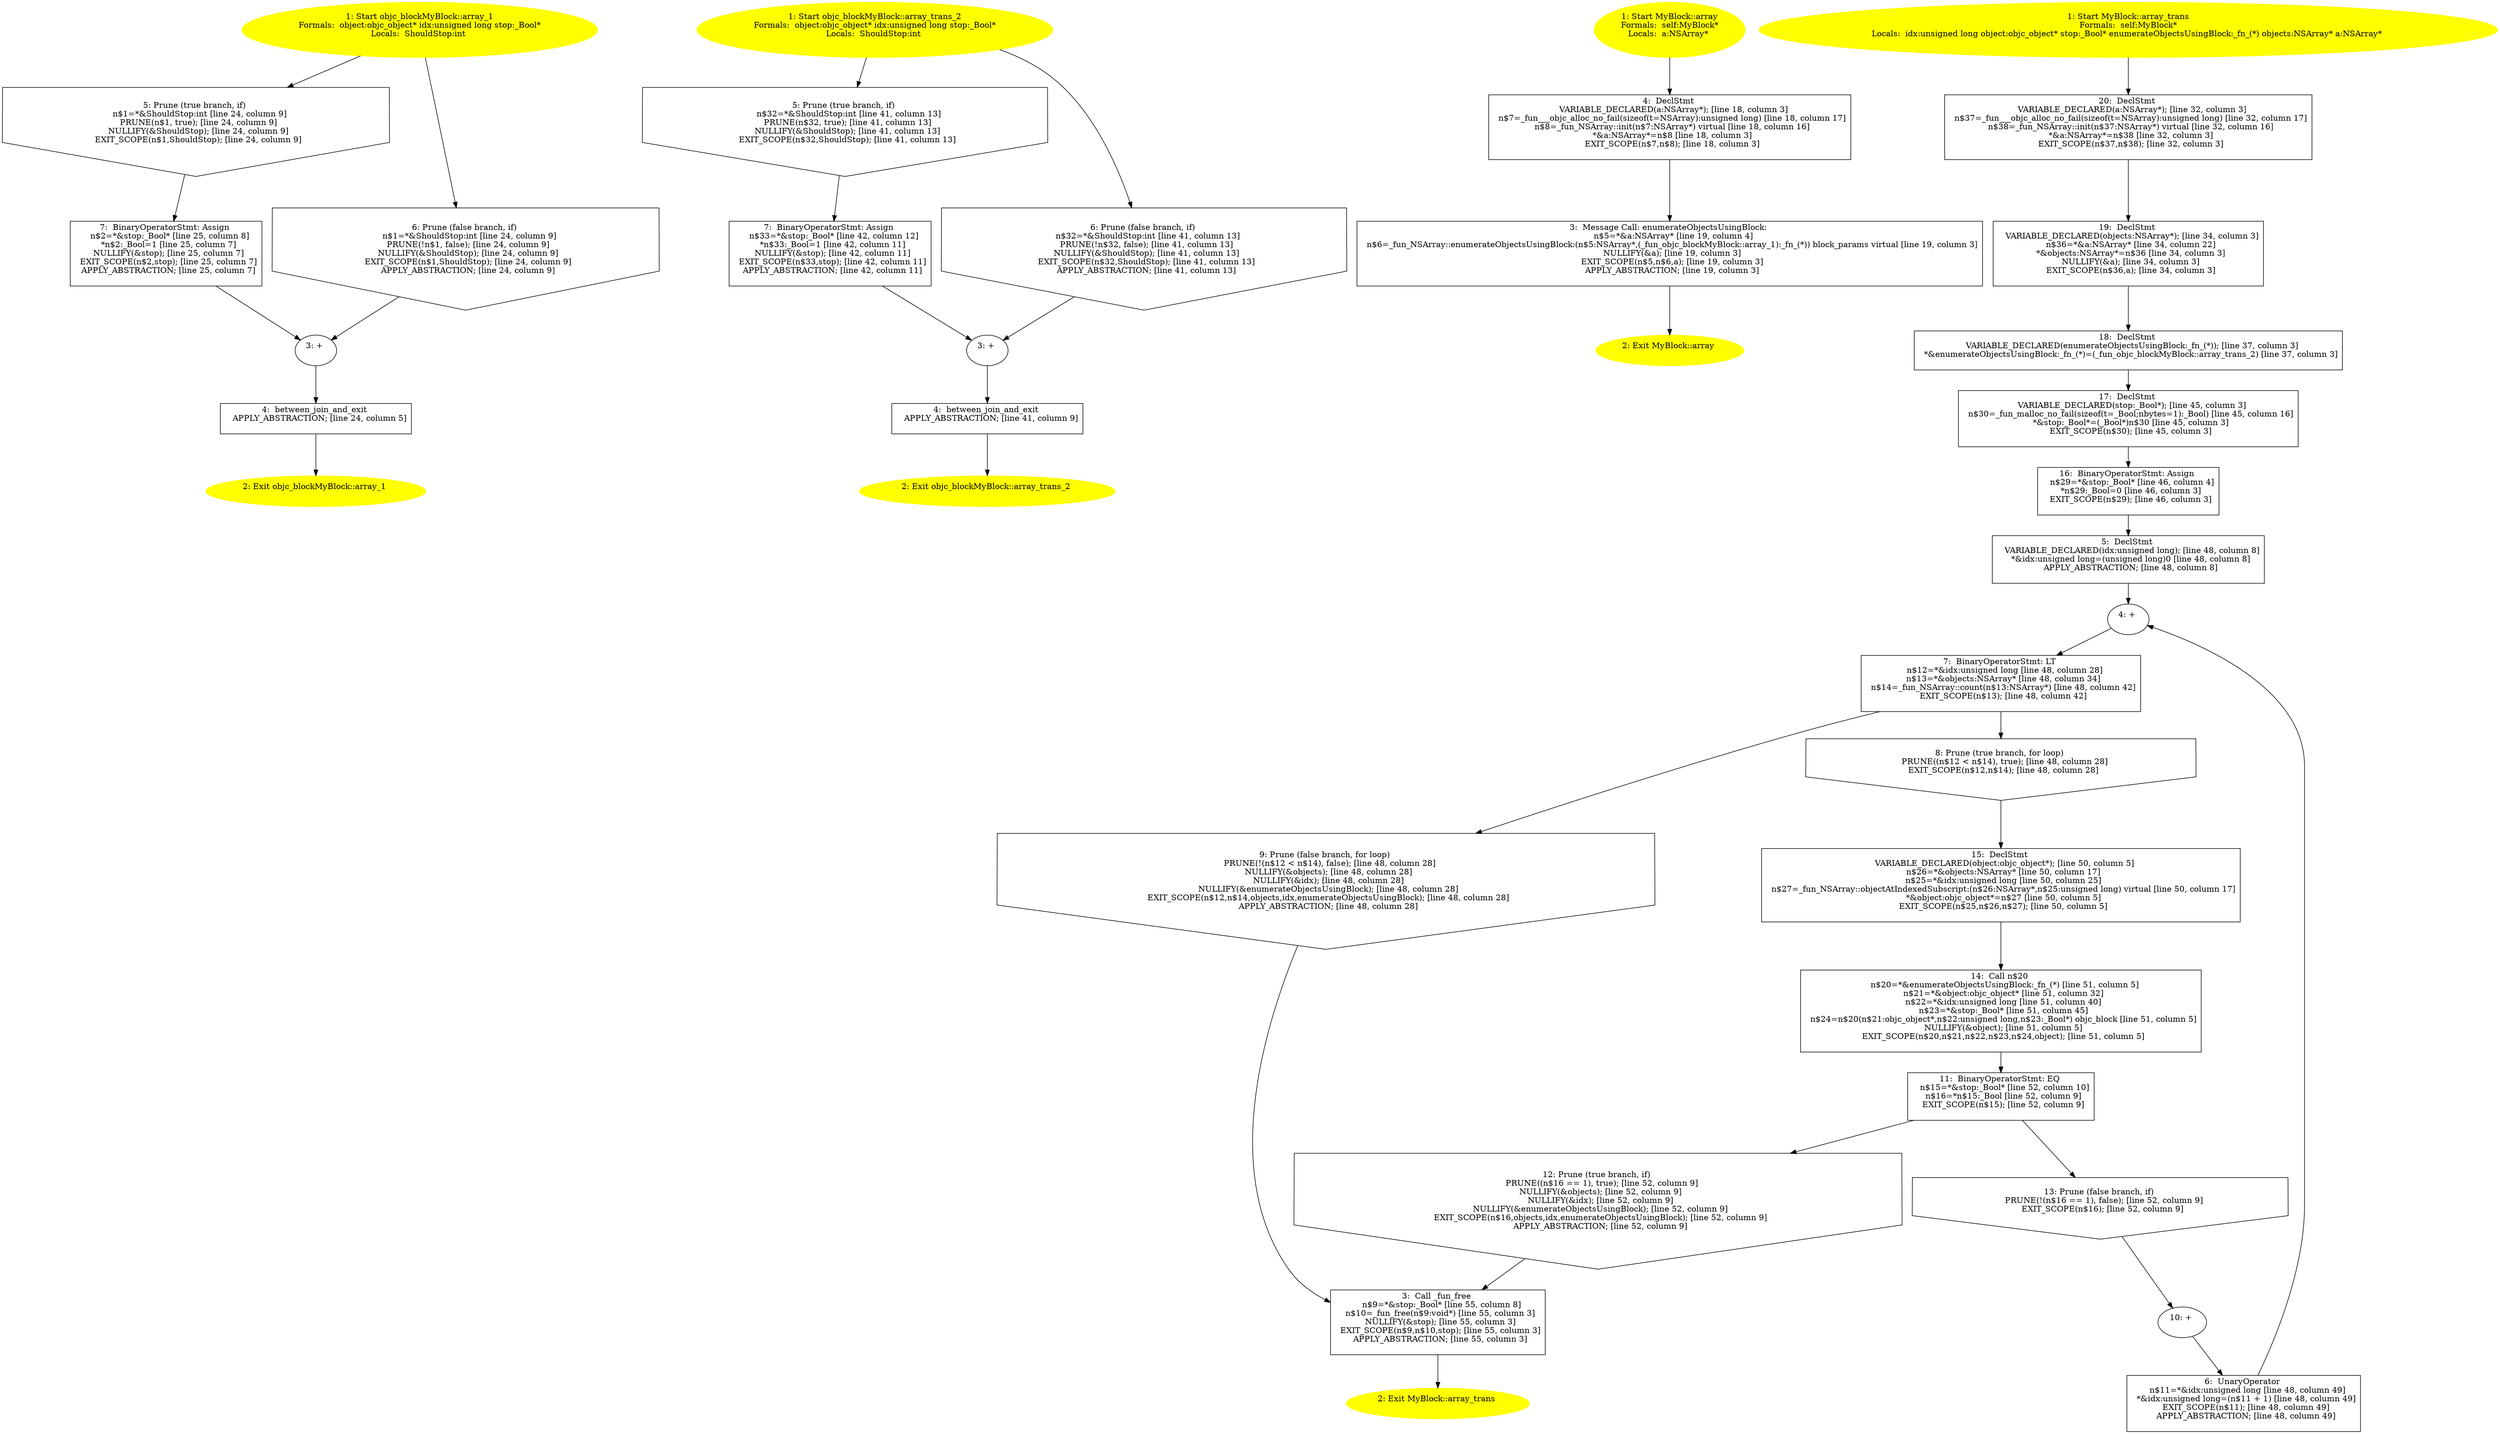 /* @generated */
digraph cfg {
"objc_blockMyBlock::array_1(struct objc_object).df8ecbd6344ac89a5113acabcc96a39a_1" [label="1: Start objc_blockMyBlock::array_1\nFormals:  object:objc_object* idx:unsigned long stop:_Bool*\nLocals:  ShouldStop:int \n  " color=yellow style=filled]
	

	 "objc_blockMyBlock::array_1(struct objc_object).df8ecbd6344ac89a5113acabcc96a39a_1" -> "objc_blockMyBlock::array_1(struct objc_object).df8ecbd6344ac89a5113acabcc96a39a_5" ;
	 "objc_blockMyBlock::array_1(struct objc_object).df8ecbd6344ac89a5113acabcc96a39a_1" -> "objc_blockMyBlock::array_1(struct objc_object).df8ecbd6344ac89a5113acabcc96a39a_6" ;
"objc_blockMyBlock::array_1(struct objc_object).df8ecbd6344ac89a5113acabcc96a39a_2" [label="2: Exit objc_blockMyBlock::array_1 \n  " color=yellow style=filled]
	

"objc_blockMyBlock::array_1(struct objc_object).df8ecbd6344ac89a5113acabcc96a39a_3" [label="3: + \n  " ]
	

	 "objc_blockMyBlock::array_1(struct objc_object).df8ecbd6344ac89a5113acabcc96a39a_3" -> "objc_blockMyBlock::array_1(struct objc_object).df8ecbd6344ac89a5113acabcc96a39a_4" ;
"objc_blockMyBlock::array_1(struct objc_object).df8ecbd6344ac89a5113acabcc96a39a_4" [label="4:  between_join_and_exit \n   APPLY_ABSTRACTION; [line 24, column 5]\n " shape="box"]
	

	 "objc_blockMyBlock::array_1(struct objc_object).df8ecbd6344ac89a5113acabcc96a39a_4" -> "objc_blockMyBlock::array_1(struct objc_object).df8ecbd6344ac89a5113acabcc96a39a_2" ;
"objc_blockMyBlock::array_1(struct objc_object).df8ecbd6344ac89a5113acabcc96a39a_5" [label="5: Prune (true branch, if) \n   n$1=*&ShouldStop:int [line 24, column 9]\n  PRUNE(n$1, true); [line 24, column 9]\n  NULLIFY(&ShouldStop); [line 24, column 9]\n  EXIT_SCOPE(n$1,ShouldStop); [line 24, column 9]\n " shape="invhouse"]
	

	 "objc_blockMyBlock::array_1(struct objc_object).df8ecbd6344ac89a5113acabcc96a39a_5" -> "objc_blockMyBlock::array_1(struct objc_object).df8ecbd6344ac89a5113acabcc96a39a_7" ;
"objc_blockMyBlock::array_1(struct objc_object).df8ecbd6344ac89a5113acabcc96a39a_6" [label="6: Prune (false branch, if) \n   n$1=*&ShouldStop:int [line 24, column 9]\n  PRUNE(!n$1, false); [line 24, column 9]\n  NULLIFY(&ShouldStop); [line 24, column 9]\n  EXIT_SCOPE(n$1,ShouldStop); [line 24, column 9]\n  APPLY_ABSTRACTION; [line 24, column 9]\n " shape="invhouse"]
	

	 "objc_blockMyBlock::array_1(struct objc_object).df8ecbd6344ac89a5113acabcc96a39a_6" -> "objc_blockMyBlock::array_1(struct objc_object).df8ecbd6344ac89a5113acabcc96a39a_3" ;
"objc_blockMyBlock::array_1(struct objc_object).df8ecbd6344ac89a5113acabcc96a39a_7" [label="7:  BinaryOperatorStmt: Assign \n   n$2=*&stop:_Bool* [line 25, column 8]\n  *n$2:_Bool=1 [line 25, column 7]\n  NULLIFY(&stop); [line 25, column 7]\n  EXIT_SCOPE(n$2,stop); [line 25, column 7]\n  APPLY_ABSTRACTION; [line 25, column 7]\n " shape="box"]
	

	 "objc_blockMyBlock::array_1(struct objc_object).df8ecbd6344ac89a5113acabcc96a39a_7" -> "objc_blockMyBlock::array_1(struct objc_object).df8ecbd6344ac89a5113acabcc96a39a_3" ;
"objc_blockMyBlock::array_trans_2(struct objc_object).682ea63855d347615885efa9ad25d5ed_1" [label="1: Start objc_blockMyBlock::array_trans_2\nFormals:  object:objc_object* idx:unsigned long stop:_Bool*\nLocals:  ShouldStop:int \n  " color=yellow style=filled]
	

	 "objc_blockMyBlock::array_trans_2(struct objc_object).682ea63855d347615885efa9ad25d5ed_1" -> "objc_blockMyBlock::array_trans_2(struct objc_object).682ea63855d347615885efa9ad25d5ed_5" ;
	 "objc_blockMyBlock::array_trans_2(struct objc_object).682ea63855d347615885efa9ad25d5ed_1" -> "objc_blockMyBlock::array_trans_2(struct objc_object).682ea63855d347615885efa9ad25d5ed_6" ;
"objc_blockMyBlock::array_trans_2(struct objc_object).682ea63855d347615885efa9ad25d5ed_2" [label="2: Exit objc_blockMyBlock::array_trans_2 \n  " color=yellow style=filled]
	

"objc_blockMyBlock::array_trans_2(struct objc_object).682ea63855d347615885efa9ad25d5ed_3" [label="3: + \n  " ]
	

	 "objc_blockMyBlock::array_trans_2(struct objc_object).682ea63855d347615885efa9ad25d5ed_3" -> "objc_blockMyBlock::array_trans_2(struct objc_object).682ea63855d347615885efa9ad25d5ed_4" ;
"objc_blockMyBlock::array_trans_2(struct objc_object).682ea63855d347615885efa9ad25d5ed_4" [label="4:  between_join_and_exit \n   APPLY_ABSTRACTION; [line 41, column 9]\n " shape="box"]
	

	 "objc_blockMyBlock::array_trans_2(struct objc_object).682ea63855d347615885efa9ad25d5ed_4" -> "objc_blockMyBlock::array_trans_2(struct objc_object).682ea63855d347615885efa9ad25d5ed_2" ;
"objc_blockMyBlock::array_trans_2(struct objc_object).682ea63855d347615885efa9ad25d5ed_5" [label="5: Prune (true branch, if) \n   n$32=*&ShouldStop:int [line 41, column 13]\n  PRUNE(n$32, true); [line 41, column 13]\n  NULLIFY(&ShouldStop); [line 41, column 13]\n  EXIT_SCOPE(n$32,ShouldStop); [line 41, column 13]\n " shape="invhouse"]
	

	 "objc_blockMyBlock::array_trans_2(struct objc_object).682ea63855d347615885efa9ad25d5ed_5" -> "objc_blockMyBlock::array_trans_2(struct objc_object).682ea63855d347615885efa9ad25d5ed_7" ;
"objc_blockMyBlock::array_trans_2(struct objc_object).682ea63855d347615885efa9ad25d5ed_6" [label="6: Prune (false branch, if) \n   n$32=*&ShouldStop:int [line 41, column 13]\n  PRUNE(!n$32, false); [line 41, column 13]\n  NULLIFY(&ShouldStop); [line 41, column 13]\n  EXIT_SCOPE(n$32,ShouldStop); [line 41, column 13]\n  APPLY_ABSTRACTION; [line 41, column 13]\n " shape="invhouse"]
	

	 "objc_blockMyBlock::array_trans_2(struct objc_object).682ea63855d347615885efa9ad25d5ed_6" -> "objc_blockMyBlock::array_trans_2(struct objc_object).682ea63855d347615885efa9ad25d5ed_3" ;
"objc_blockMyBlock::array_trans_2(struct objc_object).682ea63855d347615885efa9ad25d5ed_7" [label="7:  BinaryOperatorStmt: Assign \n   n$33=*&stop:_Bool* [line 42, column 12]\n  *n$33:_Bool=1 [line 42, column 11]\n  NULLIFY(&stop); [line 42, column 11]\n  EXIT_SCOPE(n$33,stop); [line 42, column 11]\n  APPLY_ABSTRACTION; [line 42, column 11]\n " shape="box"]
	

	 "objc_blockMyBlock::array_trans_2(struct objc_object).682ea63855d347615885efa9ad25d5ed_7" -> "objc_blockMyBlock::array_trans_2(struct objc_object).682ea63855d347615885efa9ad25d5ed_3" ;
"array#MyBlock#instance.8be6e5b5e968d186440e1931c9eb40de_1" [label="1: Start MyBlock::array\nFormals:  self:MyBlock*\nLocals:  a:NSArray* \n  " color=yellow style=filled]
	

	 "array#MyBlock#instance.8be6e5b5e968d186440e1931c9eb40de_1" -> "array#MyBlock#instance.8be6e5b5e968d186440e1931c9eb40de_4" ;
"array#MyBlock#instance.8be6e5b5e968d186440e1931c9eb40de_2" [label="2: Exit MyBlock::array \n  " color=yellow style=filled]
	

"array#MyBlock#instance.8be6e5b5e968d186440e1931c9eb40de_3" [label="3:  Message Call: enumerateObjectsUsingBlock: \n   n$5=*&a:NSArray* [line 19, column 4]\n  n$6=_fun_NSArray::enumerateObjectsUsingBlock:(n$5:NSArray*,(_fun_objc_blockMyBlock::array_1):_fn_(*)) block_params virtual [line 19, column 3]\n  NULLIFY(&a); [line 19, column 3]\n  EXIT_SCOPE(n$5,n$6,a); [line 19, column 3]\n  APPLY_ABSTRACTION; [line 19, column 3]\n " shape="box"]
	

	 "array#MyBlock#instance.8be6e5b5e968d186440e1931c9eb40de_3" -> "array#MyBlock#instance.8be6e5b5e968d186440e1931c9eb40de_2" ;
"array#MyBlock#instance.8be6e5b5e968d186440e1931c9eb40de_4" [label="4:  DeclStmt \n   VARIABLE_DECLARED(a:NSArray*); [line 18, column 3]\n  n$7=_fun___objc_alloc_no_fail(sizeof(t=NSArray):unsigned long) [line 18, column 17]\n  n$8=_fun_NSArray::init(n$7:NSArray*) virtual [line 18, column 16]\n  *&a:NSArray*=n$8 [line 18, column 3]\n  EXIT_SCOPE(n$7,n$8); [line 18, column 3]\n " shape="box"]
	

	 "array#MyBlock#instance.8be6e5b5e968d186440e1931c9eb40de_4" -> "array#MyBlock#instance.8be6e5b5e968d186440e1931c9eb40de_3" ;
"array_trans#MyBlock#instance.13289a590560d0628a3ae5174e716a32_1" [label="1: Start MyBlock::array_trans\nFormals:  self:MyBlock*\nLocals:  idx:unsigned long object:objc_object* stop:_Bool* enumerateObjectsUsingBlock:_fn_(*) objects:NSArray* a:NSArray* \n  " color=yellow style=filled]
	

	 "array_trans#MyBlock#instance.13289a590560d0628a3ae5174e716a32_1" -> "array_trans#MyBlock#instance.13289a590560d0628a3ae5174e716a32_20" ;
"array_trans#MyBlock#instance.13289a590560d0628a3ae5174e716a32_2" [label="2: Exit MyBlock::array_trans \n  " color=yellow style=filled]
	

"array_trans#MyBlock#instance.13289a590560d0628a3ae5174e716a32_3" [label="3:  Call _fun_free \n   n$9=*&stop:_Bool* [line 55, column 8]\n  n$10=_fun_free(n$9:void*) [line 55, column 3]\n  NULLIFY(&stop); [line 55, column 3]\n  EXIT_SCOPE(n$9,n$10,stop); [line 55, column 3]\n  APPLY_ABSTRACTION; [line 55, column 3]\n " shape="box"]
	

	 "array_trans#MyBlock#instance.13289a590560d0628a3ae5174e716a32_3" -> "array_trans#MyBlock#instance.13289a590560d0628a3ae5174e716a32_2" ;
"array_trans#MyBlock#instance.13289a590560d0628a3ae5174e716a32_4" [label="4: + \n  " ]
	

	 "array_trans#MyBlock#instance.13289a590560d0628a3ae5174e716a32_4" -> "array_trans#MyBlock#instance.13289a590560d0628a3ae5174e716a32_7" ;
"array_trans#MyBlock#instance.13289a590560d0628a3ae5174e716a32_5" [label="5:  DeclStmt \n   VARIABLE_DECLARED(idx:unsigned long); [line 48, column 8]\n  *&idx:unsigned long=(unsigned long)0 [line 48, column 8]\n  APPLY_ABSTRACTION; [line 48, column 8]\n " shape="box"]
	

	 "array_trans#MyBlock#instance.13289a590560d0628a3ae5174e716a32_5" -> "array_trans#MyBlock#instance.13289a590560d0628a3ae5174e716a32_4" ;
"array_trans#MyBlock#instance.13289a590560d0628a3ae5174e716a32_6" [label="6:  UnaryOperator \n   n$11=*&idx:unsigned long [line 48, column 49]\n  *&idx:unsigned long=(n$11 + 1) [line 48, column 49]\n  EXIT_SCOPE(n$11); [line 48, column 49]\n  APPLY_ABSTRACTION; [line 48, column 49]\n " shape="box"]
	

	 "array_trans#MyBlock#instance.13289a590560d0628a3ae5174e716a32_6" -> "array_trans#MyBlock#instance.13289a590560d0628a3ae5174e716a32_4" ;
"array_trans#MyBlock#instance.13289a590560d0628a3ae5174e716a32_7" [label="7:  BinaryOperatorStmt: LT \n   n$12=*&idx:unsigned long [line 48, column 28]\n  n$13=*&objects:NSArray* [line 48, column 34]\n  n$14=_fun_NSArray::count(n$13:NSArray*) [line 48, column 42]\n  EXIT_SCOPE(n$13); [line 48, column 42]\n " shape="box"]
	

	 "array_trans#MyBlock#instance.13289a590560d0628a3ae5174e716a32_7" -> "array_trans#MyBlock#instance.13289a590560d0628a3ae5174e716a32_8" ;
	 "array_trans#MyBlock#instance.13289a590560d0628a3ae5174e716a32_7" -> "array_trans#MyBlock#instance.13289a590560d0628a3ae5174e716a32_9" ;
"array_trans#MyBlock#instance.13289a590560d0628a3ae5174e716a32_8" [label="8: Prune (true branch, for loop) \n   PRUNE((n$12 < n$14), true); [line 48, column 28]\n  EXIT_SCOPE(n$12,n$14); [line 48, column 28]\n " shape="invhouse"]
	

	 "array_trans#MyBlock#instance.13289a590560d0628a3ae5174e716a32_8" -> "array_trans#MyBlock#instance.13289a590560d0628a3ae5174e716a32_15" ;
"array_trans#MyBlock#instance.13289a590560d0628a3ae5174e716a32_9" [label="9: Prune (false branch, for loop) \n   PRUNE(!(n$12 < n$14), false); [line 48, column 28]\n  NULLIFY(&objects); [line 48, column 28]\n  NULLIFY(&idx); [line 48, column 28]\n  NULLIFY(&enumerateObjectsUsingBlock); [line 48, column 28]\n  EXIT_SCOPE(n$12,n$14,objects,idx,enumerateObjectsUsingBlock); [line 48, column 28]\n  APPLY_ABSTRACTION; [line 48, column 28]\n " shape="invhouse"]
	

	 "array_trans#MyBlock#instance.13289a590560d0628a3ae5174e716a32_9" -> "array_trans#MyBlock#instance.13289a590560d0628a3ae5174e716a32_3" ;
"array_trans#MyBlock#instance.13289a590560d0628a3ae5174e716a32_10" [label="10: + \n  " ]
	

	 "array_trans#MyBlock#instance.13289a590560d0628a3ae5174e716a32_10" -> "array_trans#MyBlock#instance.13289a590560d0628a3ae5174e716a32_6" ;
"array_trans#MyBlock#instance.13289a590560d0628a3ae5174e716a32_11" [label="11:  BinaryOperatorStmt: EQ \n   n$15=*&stop:_Bool* [line 52, column 10]\n  n$16=*n$15:_Bool [line 52, column 9]\n  EXIT_SCOPE(n$15); [line 52, column 9]\n " shape="box"]
	

	 "array_trans#MyBlock#instance.13289a590560d0628a3ae5174e716a32_11" -> "array_trans#MyBlock#instance.13289a590560d0628a3ae5174e716a32_12" ;
	 "array_trans#MyBlock#instance.13289a590560d0628a3ae5174e716a32_11" -> "array_trans#MyBlock#instance.13289a590560d0628a3ae5174e716a32_13" ;
"array_trans#MyBlock#instance.13289a590560d0628a3ae5174e716a32_12" [label="12: Prune (true branch, if) \n   PRUNE((n$16 == 1), true); [line 52, column 9]\n  NULLIFY(&objects); [line 52, column 9]\n  NULLIFY(&idx); [line 52, column 9]\n  NULLIFY(&enumerateObjectsUsingBlock); [line 52, column 9]\n  EXIT_SCOPE(n$16,objects,idx,enumerateObjectsUsingBlock); [line 52, column 9]\n  APPLY_ABSTRACTION; [line 52, column 9]\n " shape="invhouse"]
	

	 "array_trans#MyBlock#instance.13289a590560d0628a3ae5174e716a32_12" -> "array_trans#MyBlock#instance.13289a590560d0628a3ae5174e716a32_3" ;
"array_trans#MyBlock#instance.13289a590560d0628a3ae5174e716a32_13" [label="13: Prune (false branch, if) \n   PRUNE(!(n$16 == 1), false); [line 52, column 9]\n  EXIT_SCOPE(n$16); [line 52, column 9]\n " shape="invhouse"]
	

	 "array_trans#MyBlock#instance.13289a590560d0628a3ae5174e716a32_13" -> "array_trans#MyBlock#instance.13289a590560d0628a3ae5174e716a32_10" ;
"array_trans#MyBlock#instance.13289a590560d0628a3ae5174e716a32_14" [label="14:  Call n$20 \n   n$20=*&enumerateObjectsUsingBlock:_fn_(*) [line 51, column 5]\n  n$21=*&object:objc_object* [line 51, column 32]\n  n$22=*&idx:unsigned long [line 51, column 40]\n  n$23=*&stop:_Bool* [line 51, column 45]\n  n$24=n$20(n$21:objc_object*,n$22:unsigned long,n$23:_Bool*) objc_block [line 51, column 5]\n  NULLIFY(&object); [line 51, column 5]\n  EXIT_SCOPE(n$20,n$21,n$22,n$23,n$24,object); [line 51, column 5]\n " shape="box"]
	

	 "array_trans#MyBlock#instance.13289a590560d0628a3ae5174e716a32_14" -> "array_trans#MyBlock#instance.13289a590560d0628a3ae5174e716a32_11" ;
"array_trans#MyBlock#instance.13289a590560d0628a3ae5174e716a32_15" [label="15:  DeclStmt \n   VARIABLE_DECLARED(object:objc_object*); [line 50, column 5]\n  n$26=*&objects:NSArray* [line 50, column 17]\n  n$25=*&idx:unsigned long [line 50, column 25]\n  n$27=_fun_NSArray::objectAtIndexedSubscript:(n$26:NSArray*,n$25:unsigned long) virtual [line 50, column 17]\n  *&object:objc_object*=n$27 [line 50, column 5]\n  EXIT_SCOPE(n$25,n$26,n$27); [line 50, column 5]\n " shape="box"]
	

	 "array_trans#MyBlock#instance.13289a590560d0628a3ae5174e716a32_15" -> "array_trans#MyBlock#instance.13289a590560d0628a3ae5174e716a32_14" ;
"array_trans#MyBlock#instance.13289a590560d0628a3ae5174e716a32_16" [label="16:  BinaryOperatorStmt: Assign \n   n$29=*&stop:_Bool* [line 46, column 4]\n  *n$29:_Bool=0 [line 46, column 3]\n  EXIT_SCOPE(n$29); [line 46, column 3]\n " shape="box"]
	

	 "array_trans#MyBlock#instance.13289a590560d0628a3ae5174e716a32_16" -> "array_trans#MyBlock#instance.13289a590560d0628a3ae5174e716a32_5" ;
"array_trans#MyBlock#instance.13289a590560d0628a3ae5174e716a32_17" [label="17:  DeclStmt \n   VARIABLE_DECLARED(stop:_Bool*); [line 45, column 3]\n  n$30=_fun_malloc_no_fail(sizeof(t=_Bool;nbytes=1):_Bool) [line 45, column 16]\n  *&stop:_Bool*=(_Bool*)n$30 [line 45, column 3]\n  EXIT_SCOPE(n$30); [line 45, column 3]\n " shape="box"]
	

	 "array_trans#MyBlock#instance.13289a590560d0628a3ae5174e716a32_17" -> "array_trans#MyBlock#instance.13289a590560d0628a3ae5174e716a32_16" ;
"array_trans#MyBlock#instance.13289a590560d0628a3ae5174e716a32_18" [label="18:  DeclStmt \n   VARIABLE_DECLARED(enumerateObjectsUsingBlock:_fn_(*)); [line 37, column 3]\n  *&enumerateObjectsUsingBlock:_fn_(*)=(_fun_objc_blockMyBlock::array_trans_2) [line 37, column 3]\n " shape="box"]
	

	 "array_trans#MyBlock#instance.13289a590560d0628a3ae5174e716a32_18" -> "array_trans#MyBlock#instance.13289a590560d0628a3ae5174e716a32_17" ;
"array_trans#MyBlock#instance.13289a590560d0628a3ae5174e716a32_19" [label="19:  DeclStmt \n   VARIABLE_DECLARED(objects:NSArray*); [line 34, column 3]\n  n$36=*&a:NSArray* [line 34, column 22]\n  *&objects:NSArray*=n$36 [line 34, column 3]\n  NULLIFY(&a); [line 34, column 3]\n  EXIT_SCOPE(n$36,a); [line 34, column 3]\n " shape="box"]
	

	 "array_trans#MyBlock#instance.13289a590560d0628a3ae5174e716a32_19" -> "array_trans#MyBlock#instance.13289a590560d0628a3ae5174e716a32_18" ;
"array_trans#MyBlock#instance.13289a590560d0628a3ae5174e716a32_20" [label="20:  DeclStmt \n   VARIABLE_DECLARED(a:NSArray*); [line 32, column 3]\n  n$37=_fun___objc_alloc_no_fail(sizeof(t=NSArray):unsigned long) [line 32, column 17]\n  n$38=_fun_NSArray::init(n$37:NSArray*) virtual [line 32, column 16]\n  *&a:NSArray*=n$38 [line 32, column 3]\n  EXIT_SCOPE(n$37,n$38); [line 32, column 3]\n " shape="box"]
	

	 "array_trans#MyBlock#instance.13289a590560d0628a3ae5174e716a32_20" -> "array_trans#MyBlock#instance.13289a590560d0628a3ae5174e716a32_19" ;
}
